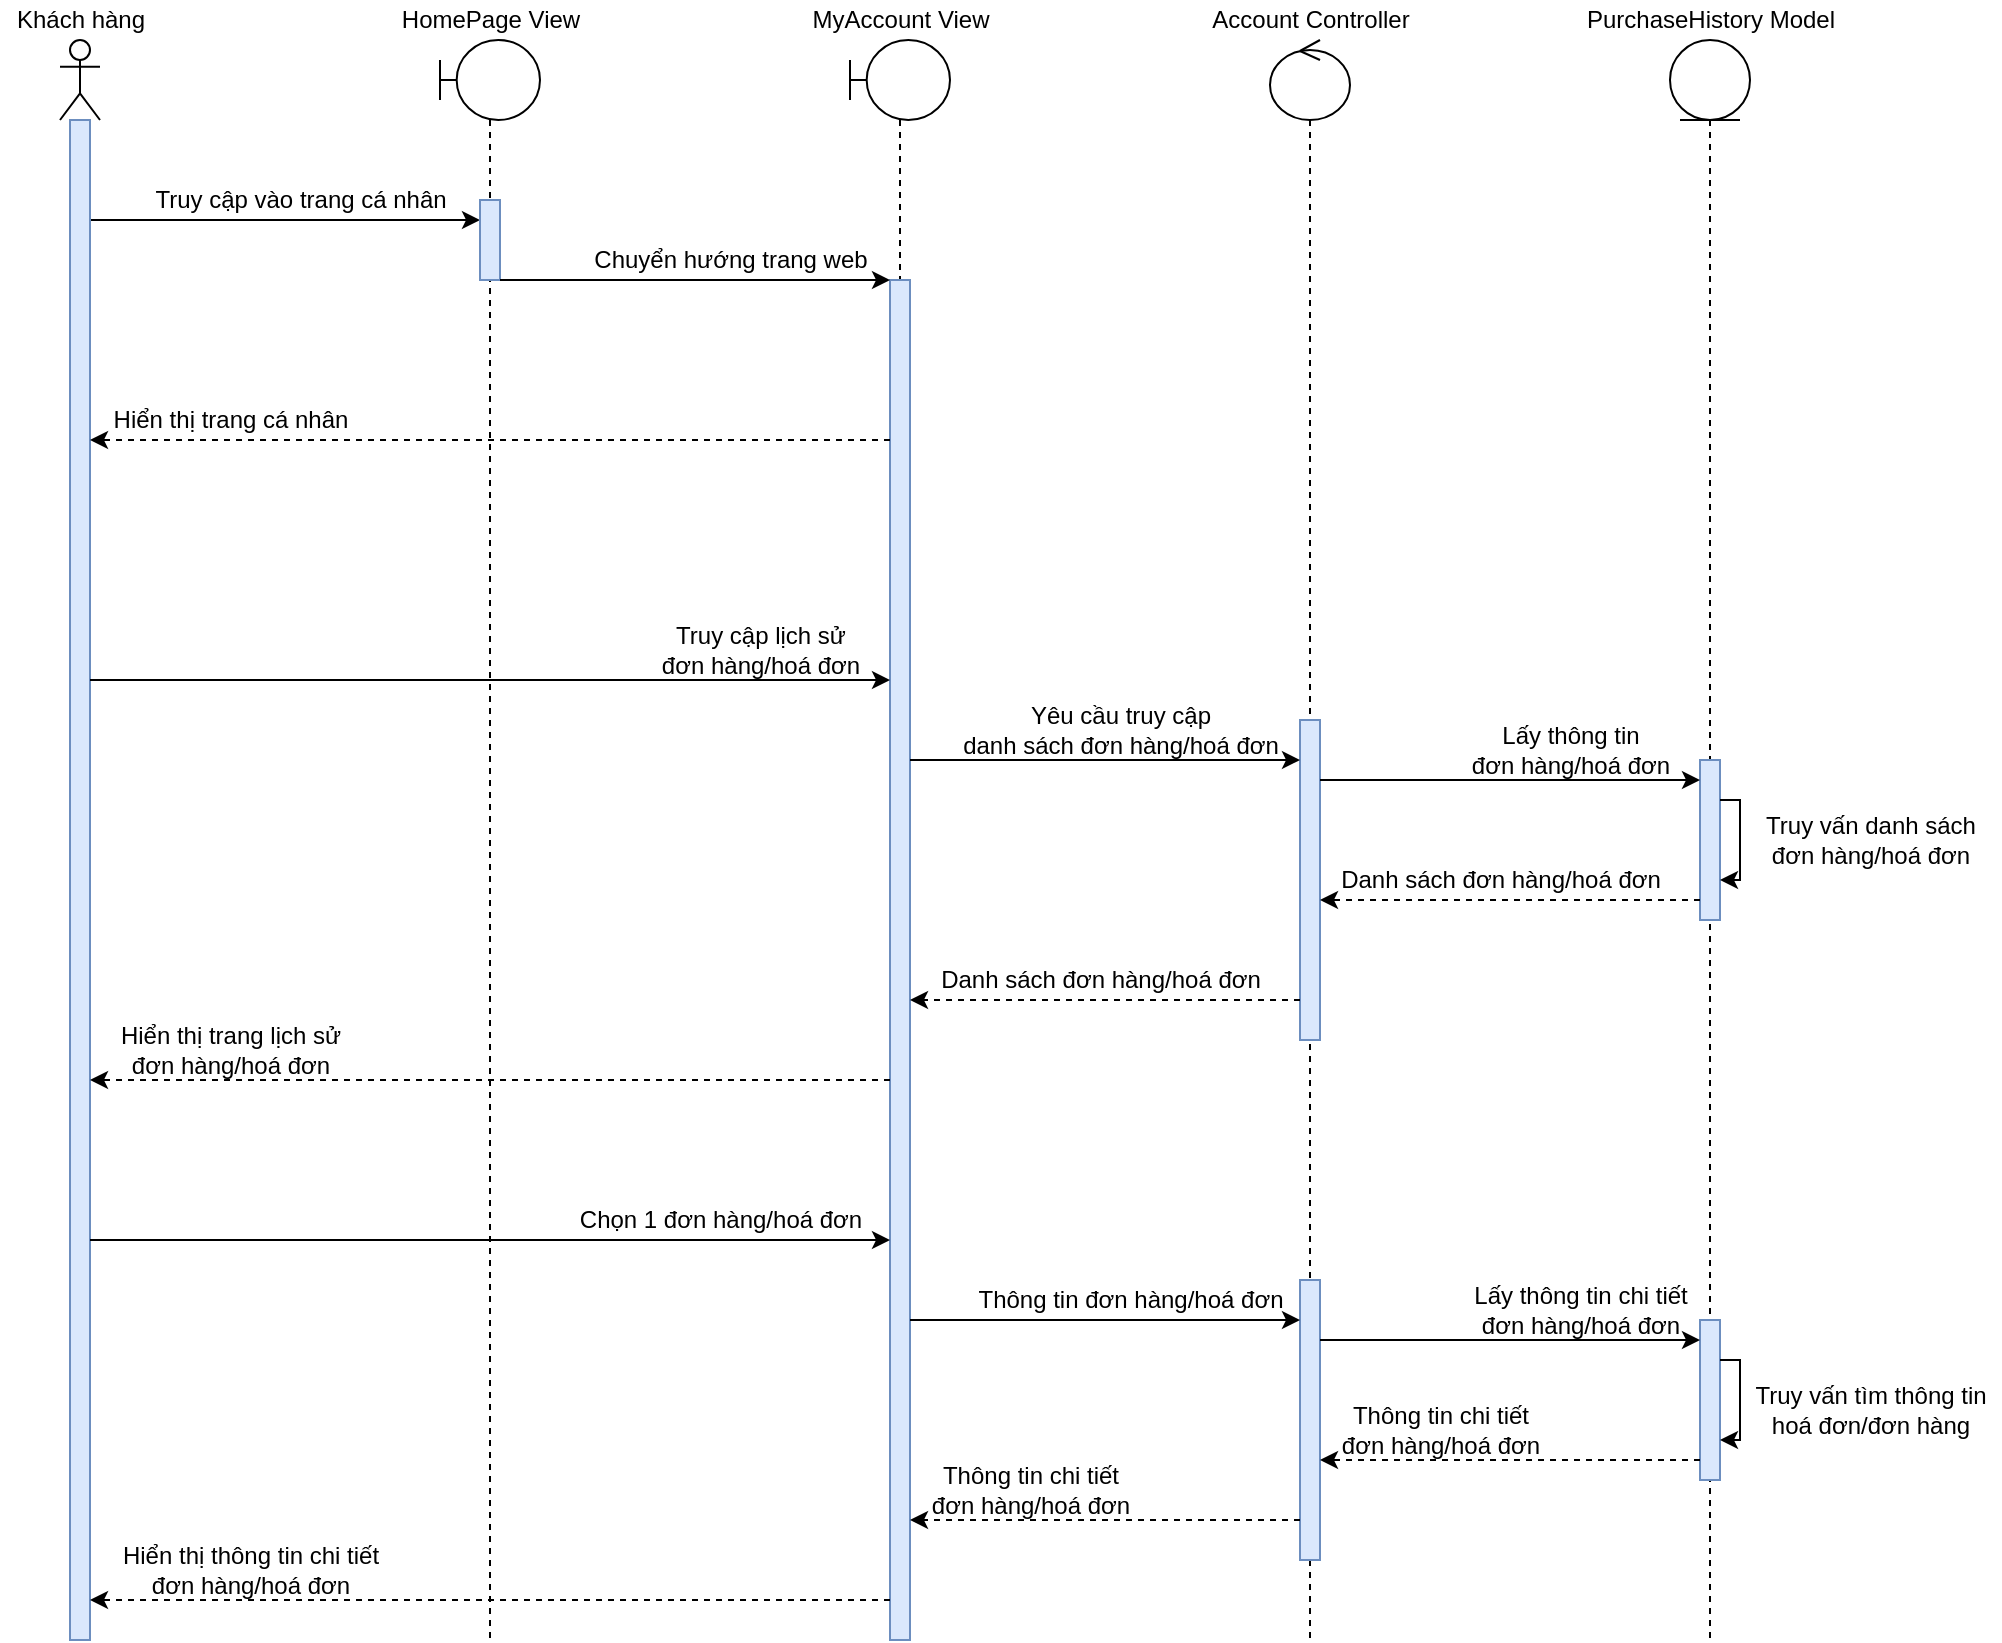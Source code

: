 <mxfile version="16.5.1" type="device"><diagram id="u0hKsZXPfIuquh2E1AJ1" name="Page-1"><mxGraphModel dx="1422" dy="903" grid="1" gridSize="10" guides="1" tooltips="1" connect="1" arrows="1" fold="1" page="1" pageScale="1" pageWidth="850" pageHeight="1100" math="0" shadow="0"><root><mxCell id="0"/><mxCell id="1" parent="0"/><mxCell id="G7zWwKLsqoeIfqz5v5kH-6" style="edgeStyle=orthogonalEdgeStyle;rounded=0;orthogonalLoop=1;jettySize=auto;html=1;" edge="1" parent="1" source="pRtw61TDTWOGneY2pAEU-13" target="G7zWwKLsqoeIfqz5v5kH-5"><mxGeometry relative="1" as="geometry"><Array as="points"><mxPoint x="260" y="370"/><mxPoint x="260" y="370"/></Array></mxGeometry></mxCell><mxCell id="pRtw61TDTWOGneY2pAEU-13" value="" style="shape=umlLifeline;participant=umlActor;perimeter=lifelinePerimeter;whiteSpace=wrap;html=1;container=1;collapsible=0;recursiveResize=0;verticalAlign=top;spacingTop=36;outlineConnect=0;" parent="1" vertex="1"><mxGeometry x="130" y="280" width="20" height="800" as="geometry"/></mxCell><mxCell id="eI_1PF2VvxfxwendwTuX-1" value="" style="html=1;points=[];perimeter=orthogonalPerimeter;fillColor=#dae8fc;strokeColor=#6c8ebf;" parent="pRtw61TDTWOGneY2pAEU-13" vertex="1"><mxGeometry x="5" y="40" width="10" height="760" as="geometry"/></mxCell><mxCell id="pRtw61TDTWOGneY2pAEU-19" value="Khách hàng" style="text;html=1;align=center;verticalAlign=middle;resizable=0;points=[];autosize=1;strokeColor=none;fillColor=none;" parent="1" vertex="1"><mxGeometry x="100" y="260" width="80" height="20" as="geometry"/></mxCell><mxCell id="pRtw61TDTWOGneY2pAEU-20" value="" style="shape=umlLifeline;participant=umlBoundary;perimeter=lifelinePerimeter;whiteSpace=wrap;html=1;container=1;collapsible=0;recursiveResize=0;verticalAlign=top;spacingTop=36;outlineConnect=0;" parent="1" vertex="1"><mxGeometry x="320" y="280" width="50" height="800" as="geometry"/></mxCell><mxCell id="G7zWwKLsqoeIfqz5v5kH-5" value="" style="html=1;points=[];perimeter=orthogonalPerimeter;fillColor=#dae8fc;strokeColor=#6c8ebf;" vertex="1" parent="pRtw61TDTWOGneY2pAEU-20"><mxGeometry x="20" y="80" width="10" height="40" as="geometry"/></mxCell><mxCell id="pRtw61TDTWOGneY2pAEU-22" value="" style="shape=umlLifeline;participant=umlControl;perimeter=lifelinePerimeter;whiteSpace=wrap;html=1;container=1;collapsible=0;recursiveResize=0;verticalAlign=top;spacingTop=36;outlineConnect=0;" parent="1" vertex="1"><mxGeometry x="735" y="280" width="40" height="800" as="geometry"/></mxCell><mxCell id="G7zWwKLsqoeIfqz5v5kH-18" value="" style="html=1;points=[];perimeter=orthogonalPerimeter;fillColor=#dae8fc;strokeColor=#6c8ebf;" vertex="1" parent="pRtw61TDTWOGneY2pAEU-22"><mxGeometry x="15" y="340" width="10" height="160" as="geometry"/></mxCell><mxCell id="G7zWwKLsqoeIfqz5v5kH-38" value="" style="html=1;points=[];perimeter=orthogonalPerimeter;fillColor=#dae8fc;strokeColor=#6c8ebf;" vertex="1" parent="pRtw61TDTWOGneY2pAEU-22"><mxGeometry x="15" y="620" width="10" height="140" as="geometry"/></mxCell><mxCell id="pRtw61TDTWOGneY2pAEU-23" value="HomePage View" style="text;html=1;align=center;verticalAlign=middle;resizable=0;points=[];autosize=1;strokeColor=none;fillColor=none;" parent="1" vertex="1"><mxGeometry x="295" y="260" width="100" height="20" as="geometry"/></mxCell><mxCell id="pRtw61TDTWOGneY2pAEU-24" value="Account Controller" style="text;html=1;align=center;verticalAlign=middle;resizable=0;points=[];autosize=1;strokeColor=none;fillColor=none;" parent="1" vertex="1"><mxGeometry x="700" y="260" width="110" height="20" as="geometry"/></mxCell><mxCell id="pRtw61TDTWOGneY2pAEU-40" value="" style="shape=umlLifeline;participant=umlEntity;perimeter=lifelinePerimeter;whiteSpace=wrap;html=1;container=1;collapsible=0;recursiveResize=0;verticalAlign=top;spacingTop=36;outlineConnect=0;" parent="1" vertex="1"><mxGeometry x="935" y="280" width="40" height="800" as="geometry"/></mxCell><mxCell id="G7zWwKLsqoeIfqz5v5kH-22" value="" style="html=1;points=[];perimeter=orthogonalPerimeter;fillColor=#dae8fc;strokeColor=#6c8ebf;" vertex="1" parent="pRtw61TDTWOGneY2pAEU-40"><mxGeometry x="15" y="360" width="10" height="80" as="geometry"/></mxCell><mxCell id="G7zWwKLsqoeIfqz5v5kH-26" style="edgeStyle=orthogonalEdgeStyle;rounded=0;orthogonalLoop=1;jettySize=auto;html=1;" edge="1" parent="pRtw61TDTWOGneY2pAEU-40" source="G7zWwKLsqoeIfqz5v5kH-22" target="G7zWwKLsqoeIfqz5v5kH-22"><mxGeometry relative="1" as="geometry"><Array as="points"><mxPoint x="35" y="380"/></Array></mxGeometry></mxCell><mxCell id="G7zWwKLsqoeIfqz5v5kH-41" value="" style="html=1;points=[];perimeter=orthogonalPerimeter;fillColor=#dae8fc;strokeColor=#6c8ebf;" vertex="1" parent="pRtw61TDTWOGneY2pAEU-40"><mxGeometry x="15" y="640" width="10" height="80" as="geometry"/></mxCell><mxCell id="G7zWwKLsqoeIfqz5v5kH-44" style="edgeStyle=orthogonalEdgeStyle;rounded=0;orthogonalLoop=1;jettySize=auto;html=1;" edge="1" parent="pRtw61TDTWOGneY2pAEU-40" source="G7zWwKLsqoeIfqz5v5kH-41" target="G7zWwKLsqoeIfqz5v5kH-41"><mxGeometry relative="1" as="geometry"><Array as="points"><mxPoint x="35" y="660"/></Array></mxGeometry></mxCell><mxCell id="pRtw61TDTWOGneY2pAEU-41" value="PurchaseHistory Model" style="text;html=1;align=center;verticalAlign=middle;resizable=0;points=[];autosize=1;strokeColor=none;fillColor=none;" parent="1" vertex="1"><mxGeometry x="885" y="260" width="140" height="20" as="geometry"/></mxCell><mxCell id="G7zWwKLsqoeIfqz5v5kH-1" value="" style="shape=umlLifeline;participant=umlBoundary;perimeter=lifelinePerimeter;whiteSpace=wrap;html=1;container=1;collapsible=0;recursiveResize=0;verticalAlign=top;spacingTop=36;outlineConnect=0;" vertex="1" parent="1"><mxGeometry x="525" y="280" width="50" height="800" as="geometry"/></mxCell><mxCell id="G7zWwKLsqoeIfqz5v5kH-8" value="" style="html=1;points=[];perimeter=orthogonalPerimeter;fillColor=#dae8fc;strokeColor=#6c8ebf;" vertex="1" parent="G7zWwKLsqoeIfqz5v5kH-1"><mxGeometry x="20" y="120" width="10" height="680" as="geometry"/></mxCell><mxCell id="G7zWwKLsqoeIfqz5v5kH-3" value="MyAccount View" style="text;html=1;align=center;verticalAlign=middle;resizable=0;points=[];autosize=1;strokeColor=none;fillColor=none;" vertex="1" parent="1"><mxGeometry x="500" y="260" width="100" height="20" as="geometry"/></mxCell><mxCell id="G7zWwKLsqoeIfqz5v5kH-7" value="Truy cập vào trang cá nhân" style="text;html=1;align=center;verticalAlign=middle;resizable=0;points=[];autosize=1;strokeColor=none;fillColor=none;" vertex="1" parent="1"><mxGeometry x="170" y="350" width="160" height="20" as="geometry"/></mxCell><mxCell id="G7zWwKLsqoeIfqz5v5kH-9" style="edgeStyle=orthogonalEdgeStyle;rounded=0;orthogonalLoop=1;jettySize=auto;html=1;" edge="1" parent="1" source="G7zWwKLsqoeIfqz5v5kH-5" target="G7zWwKLsqoeIfqz5v5kH-8"><mxGeometry relative="1" as="geometry"><Array as="points"><mxPoint x="450" y="400"/><mxPoint x="450" y="400"/></Array></mxGeometry></mxCell><mxCell id="G7zWwKLsqoeIfqz5v5kH-11" value="Chuyển hướng trang web" style="text;html=1;align=center;verticalAlign=middle;resizable=0;points=[];autosize=1;strokeColor=none;fillColor=none;" vertex="1" parent="1"><mxGeometry x="390" y="380" width="150" height="20" as="geometry"/></mxCell><mxCell id="G7zWwKLsqoeIfqz5v5kH-12" style="edgeStyle=orthogonalEdgeStyle;rounded=0;orthogonalLoop=1;jettySize=auto;html=1;dashed=1;" edge="1" parent="1" source="G7zWwKLsqoeIfqz5v5kH-8" target="eI_1PF2VvxfxwendwTuX-1"><mxGeometry relative="1" as="geometry"><Array as="points"><mxPoint x="340" y="480"/><mxPoint x="340" y="480"/></Array></mxGeometry></mxCell><mxCell id="G7zWwKLsqoeIfqz5v5kH-14" value="Hiển thị trang cá nhân" style="text;html=1;align=center;verticalAlign=middle;resizable=0;points=[];autosize=1;strokeColor=none;fillColor=none;" vertex="1" parent="1"><mxGeometry x="150" y="460" width="130" height="20" as="geometry"/></mxCell><mxCell id="G7zWwKLsqoeIfqz5v5kH-16" style="edgeStyle=orthogonalEdgeStyle;rounded=0;orthogonalLoop=1;jettySize=auto;html=1;" edge="1" parent="1" source="eI_1PF2VvxfxwendwTuX-1" target="G7zWwKLsqoeIfqz5v5kH-8"><mxGeometry relative="1" as="geometry"><Array as="points"><mxPoint x="350" y="600"/><mxPoint x="350" y="600"/></Array></mxGeometry></mxCell><mxCell id="G7zWwKLsqoeIfqz5v5kH-17" value="Truy cập lịch sử &lt;br&gt;đơn hàng/hoá đơn" style="text;html=1;align=center;verticalAlign=middle;resizable=0;points=[];autosize=1;strokeColor=none;fillColor=none;" vertex="1" parent="1"><mxGeometry x="425" y="570" width="110" height="30" as="geometry"/></mxCell><mxCell id="G7zWwKLsqoeIfqz5v5kH-19" style="edgeStyle=orthogonalEdgeStyle;rounded=0;orthogonalLoop=1;jettySize=auto;html=1;" edge="1" parent="1" source="G7zWwKLsqoeIfqz5v5kH-8" target="G7zWwKLsqoeIfqz5v5kH-18"><mxGeometry relative="1" as="geometry"><Array as="points"><mxPoint x="650" y="640"/><mxPoint x="650" y="640"/></Array></mxGeometry></mxCell><mxCell id="G7zWwKLsqoeIfqz5v5kH-20" value="Yêu cầu truy cập&lt;br&gt;danh sách đơn hàng/hoá đơn" style="text;html=1;align=center;verticalAlign=middle;resizable=0;points=[];autosize=1;strokeColor=none;fillColor=none;" vertex="1" parent="1"><mxGeometry x="575" y="610" width="170" height="30" as="geometry"/></mxCell><mxCell id="G7zWwKLsqoeIfqz5v5kH-23" style="edgeStyle=orthogonalEdgeStyle;rounded=0;orthogonalLoop=1;jettySize=auto;html=1;" edge="1" parent="1" source="G7zWwKLsqoeIfqz5v5kH-18" target="G7zWwKLsqoeIfqz5v5kH-22"><mxGeometry relative="1" as="geometry"><Array as="points"><mxPoint x="860" y="650"/><mxPoint x="860" y="650"/></Array></mxGeometry></mxCell><mxCell id="G7zWwKLsqoeIfqz5v5kH-25" value="Lấy thông tin &lt;br&gt;đơn hàng/hoá đơn" style="text;html=1;align=center;verticalAlign=middle;resizable=0;points=[];autosize=1;strokeColor=none;fillColor=none;" vertex="1" parent="1"><mxGeometry x="830" y="620" width="110" height="30" as="geometry"/></mxCell><mxCell id="G7zWwKLsqoeIfqz5v5kH-27" value="Truy vấn danh sách &lt;br&gt;đơn hàng/hoá đơn" style="text;html=1;align=center;verticalAlign=middle;resizable=0;points=[];autosize=1;strokeColor=none;fillColor=none;" vertex="1" parent="1"><mxGeometry x="975" y="665" width="120" height="30" as="geometry"/></mxCell><mxCell id="G7zWwKLsqoeIfqz5v5kH-28" style="edgeStyle=orthogonalEdgeStyle;rounded=0;orthogonalLoop=1;jettySize=auto;html=1;dashed=1;" edge="1" parent="1" source="G7zWwKLsqoeIfqz5v5kH-22" target="G7zWwKLsqoeIfqz5v5kH-18"><mxGeometry relative="1" as="geometry"><Array as="points"><mxPoint x="820" y="710"/><mxPoint x="820" y="710"/></Array></mxGeometry></mxCell><mxCell id="G7zWwKLsqoeIfqz5v5kH-29" value="Danh sách đơn hàng/hoá đơn" style="text;html=1;align=center;verticalAlign=middle;resizable=0;points=[];autosize=1;strokeColor=none;fillColor=none;" vertex="1" parent="1"><mxGeometry x="760" y="690" width="180" height="20" as="geometry"/></mxCell><mxCell id="G7zWwKLsqoeIfqz5v5kH-31" style="edgeStyle=orthogonalEdgeStyle;rounded=0;orthogonalLoop=1;jettySize=auto;html=1;dashed=1;" edge="1" parent="1" source="G7zWwKLsqoeIfqz5v5kH-18" target="G7zWwKLsqoeIfqz5v5kH-8"><mxGeometry relative="1" as="geometry"><Array as="points"><mxPoint x="710" y="760"/><mxPoint x="710" y="760"/></Array></mxGeometry></mxCell><mxCell id="G7zWwKLsqoeIfqz5v5kH-32" value="Danh sách đơn hàng/hoá đơn" style="text;html=1;align=center;verticalAlign=middle;resizable=0;points=[];autosize=1;strokeColor=none;fillColor=none;" vertex="1" parent="1"><mxGeometry x="560" y="740" width="180" height="20" as="geometry"/></mxCell><mxCell id="G7zWwKLsqoeIfqz5v5kH-34" style="edgeStyle=orthogonalEdgeStyle;rounded=0;orthogonalLoop=1;jettySize=auto;html=1;dashed=1;" edge="1" parent="1" source="G7zWwKLsqoeIfqz5v5kH-8" target="eI_1PF2VvxfxwendwTuX-1"><mxGeometry relative="1" as="geometry"><Array as="points"><mxPoint x="240" y="800"/><mxPoint x="240" y="800"/></Array></mxGeometry></mxCell><mxCell id="G7zWwKLsqoeIfqz5v5kH-35" value="Hiển thị trang lịch sử &lt;br&gt;đơn hàng/hoá đơn" style="text;html=1;align=center;verticalAlign=middle;resizable=0;points=[];autosize=1;strokeColor=none;fillColor=none;" vertex="1" parent="1"><mxGeometry x="150" y="770" width="130" height="30" as="geometry"/></mxCell><mxCell id="G7zWwKLsqoeIfqz5v5kH-36" style="edgeStyle=orthogonalEdgeStyle;rounded=0;orthogonalLoop=1;jettySize=auto;html=1;" edge="1" parent="1" source="eI_1PF2VvxfxwendwTuX-1" target="G7zWwKLsqoeIfqz5v5kH-8"><mxGeometry relative="1" as="geometry"><Array as="points"><mxPoint x="450" y="880"/><mxPoint x="450" y="880"/></Array></mxGeometry></mxCell><mxCell id="G7zWwKLsqoeIfqz5v5kH-37" value="Chọn 1 đơn hàng/hoá đơn" style="text;html=1;align=center;verticalAlign=middle;resizable=0;points=[];autosize=1;strokeColor=none;fillColor=none;" vertex="1" parent="1"><mxGeometry x="380" y="860" width="160" height="20" as="geometry"/></mxCell><mxCell id="G7zWwKLsqoeIfqz5v5kH-39" style="edgeStyle=orthogonalEdgeStyle;rounded=0;orthogonalLoop=1;jettySize=auto;html=1;" edge="1" parent="1" source="G7zWwKLsqoeIfqz5v5kH-8" target="G7zWwKLsqoeIfqz5v5kH-38"><mxGeometry relative="1" as="geometry"><Array as="points"><mxPoint x="700" y="920"/><mxPoint x="700" y="920"/></Array></mxGeometry></mxCell><mxCell id="G7zWwKLsqoeIfqz5v5kH-40" value="Thông tin đơn hàng/hoá đơn" style="text;html=1;align=center;verticalAlign=middle;resizable=0;points=[];autosize=1;strokeColor=none;fillColor=none;" vertex="1" parent="1"><mxGeometry x="580" y="900" width="170" height="20" as="geometry"/></mxCell><mxCell id="G7zWwKLsqoeIfqz5v5kH-42" style="edgeStyle=orthogonalEdgeStyle;rounded=0;orthogonalLoop=1;jettySize=auto;html=1;" edge="1" parent="1" source="G7zWwKLsqoeIfqz5v5kH-38" target="G7zWwKLsqoeIfqz5v5kH-41"><mxGeometry relative="1" as="geometry"><Array as="points"><mxPoint x="860" y="930"/><mxPoint x="860" y="930"/></Array></mxGeometry></mxCell><mxCell id="G7zWwKLsqoeIfqz5v5kH-43" value="Lấy thông tin chi tiết&lt;br&gt;đơn hàng/hoá đơn" style="text;html=1;align=center;verticalAlign=middle;resizable=0;points=[];autosize=1;strokeColor=none;fillColor=none;" vertex="1" parent="1"><mxGeometry x="830" y="900" width="120" height="30" as="geometry"/></mxCell><mxCell id="G7zWwKLsqoeIfqz5v5kH-45" value="Truy vấn tìm thông tin&lt;br&gt;hoá đơn/đơn hàng" style="text;html=1;align=center;verticalAlign=middle;resizable=0;points=[];autosize=1;strokeColor=none;fillColor=none;" vertex="1" parent="1"><mxGeometry x="970" y="950" width="130" height="30" as="geometry"/></mxCell><mxCell id="G7zWwKLsqoeIfqz5v5kH-46" style="edgeStyle=orthogonalEdgeStyle;rounded=0;orthogonalLoop=1;jettySize=auto;html=1;dashed=1;" edge="1" parent="1" source="G7zWwKLsqoeIfqz5v5kH-41" target="G7zWwKLsqoeIfqz5v5kH-38"><mxGeometry relative="1" as="geometry"><Array as="points"><mxPoint x="810" y="990"/><mxPoint x="810" y="990"/></Array></mxGeometry></mxCell><mxCell id="G7zWwKLsqoeIfqz5v5kH-47" value="Thông tin chi tiết&lt;br&gt;đơn hàng/hoá đơn" style="text;html=1;align=center;verticalAlign=middle;resizable=0;points=[];autosize=1;strokeColor=none;fillColor=none;" vertex="1" parent="1"><mxGeometry x="765" y="960" width="110" height="30" as="geometry"/></mxCell><mxCell id="G7zWwKLsqoeIfqz5v5kH-48" style="edgeStyle=orthogonalEdgeStyle;rounded=0;orthogonalLoop=1;jettySize=auto;html=1;dashed=1;" edge="1" parent="1" source="G7zWwKLsqoeIfqz5v5kH-38" target="G7zWwKLsqoeIfqz5v5kH-8"><mxGeometry relative="1" as="geometry"><Array as="points"><mxPoint x="700" y="1020"/><mxPoint x="700" y="1020"/></Array></mxGeometry></mxCell><mxCell id="G7zWwKLsqoeIfqz5v5kH-49" value="Thông tin chi tiết&lt;br&gt;đơn hàng/hoá đơn" style="text;html=1;align=center;verticalAlign=middle;resizable=0;points=[];autosize=1;strokeColor=none;fillColor=none;" vertex="1" parent="1"><mxGeometry x="560" y="990" width="110" height="30" as="geometry"/></mxCell><mxCell id="G7zWwKLsqoeIfqz5v5kH-51" style="edgeStyle=orthogonalEdgeStyle;rounded=0;orthogonalLoop=1;jettySize=auto;html=1;dashed=1;" edge="1" parent="1" source="G7zWwKLsqoeIfqz5v5kH-8" target="eI_1PF2VvxfxwendwTuX-1"><mxGeometry relative="1" as="geometry"><Array as="points"><mxPoint x="350" y="1060"/><mxPoint x="350" y="1060"/></Array></mxGeometry></mxCell><mxCell id="G7zWwKLsqoeIfqz5v5kH-52" value="Hiển thị thông tin chi tiết&lt;br&gt;đơn hàng/hoá đơn" style="text;html=1;align=center;verticalAlign=middle;resizable=0;points=[];autosize=1;strokeColor=none;fillColor=none;" vertex="1" parent="1"><mxGeometry x="155" y="1030" width="140" height="30" as="geometry"/></mxCell></root></mxGraphModel></diagram></mxfile>